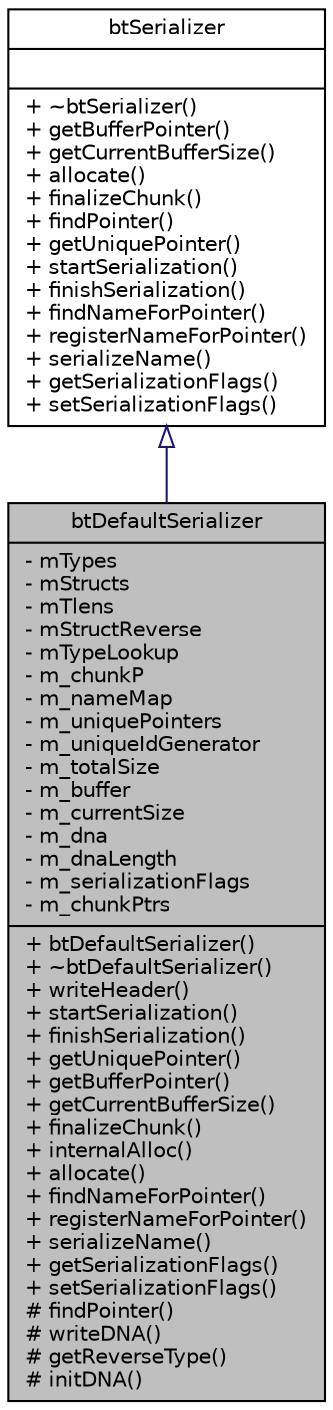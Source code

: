 digraph G
{
  edge [fontname="Helvetica",fontsize="10",labelfontname="Helvetica",labelfontsize="10"];
  node [fontname="Helvetica",fontsize="10",shape=record];
  Node1 [label="{btDefaultSerializer\n|- mTypes\l- mStructs\l- mTlens\l- mStructReverse\l- mTypeLookup\l- m_chunkP\l- m_nameMap\l- m_uniquePointers\l- m_uniqueIdGenerator\l- m_totalSize\l- m_buffer\l- m_currentSize\l- m_dna\l- m_dnaLength\l- m_serializationFlags\l- m_chunkPtrs\l|+ btDefaultSerializer()\l+ ~btDefaultSerializer()\l+ writeHeader()\l+ startSerialization()\l+ finishSerialization()\l+ getUniquePointer()\l+ getBufferPointer()\l+ getCurrentBufferSize()\l+ finalizeChunk()\l+ internalAlloc()\l+ allocate()\l+ findNameForPointer()\l+ registerNameForPointer()\l+ serializeName()\l+ getSerializationFlags()\l+ setSerializationFlags()\l# findPointer()\l# writeDNA()\l# getReverseType()\l# initDNA()\l}",height=0.2,width=0.4,color="black", fillcolor="grey75", style="filled" fontcolor="black"];
  Node2 -> Node1 [dir=back,color="midnightblue",fontsize="10",style="solid",arrowtail="empty",fontname="Helvetica"];
  Node2 [label="{btSerializer\n||+ ~btSerializer()\l+ getBufferPointer()\l+ getCurrentBufferSize()\l+ allocate()\l+ finalizeChunk()\l+ findPointer()\l+ getUniquePointer()\l+ startSerialization()\l+ finishSerialization()\l+ findNameForPointer()\l+ registerNameForPointer()\l+ serializeName()\l+ getSerializationFlags()\l+ setSerializationFlags()\l}",height=0.2,width=0.4,color="black", fillcolor="white", style="filled",URL="$d2/d43/classbtSerializer.html"];
}
